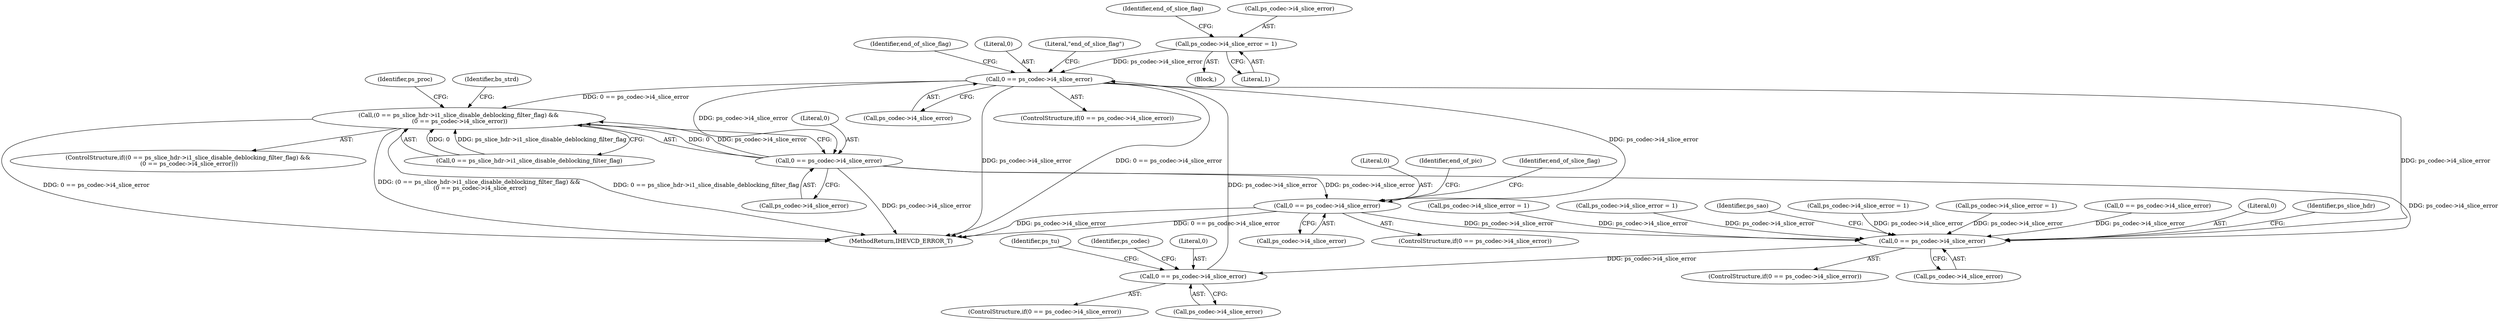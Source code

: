 digraph "0_Android_2b9fb0c2074d370a254b35e2489de2d94943578d@pointer" {
"1001934" [label="(Call,ps_codec->i4_slice_error = 1)"];
"1001952" [label="(Call,0 == ps_codec->i4_slice_error)"];
"1001667" [label="(Call,0 == ps_codec->i4_slice_error)"];
"1001779" [label="(Call,0 == ps_codec->i4_slice_error)"];
"1003454" [label="(Call,(0 == ps_slice_hdr->i1_slice_disable_deblocking_filter_flag) &&\n (0 == ps_codec->i4_slice_error))"];
"1003460" [label="(Call,0 == ps_codec->i4_slice_error)"];
"1004436" [label="(Call,0 == ps_codec->i4_slice_error)"];
"1001604" [label="(Call,ps_codec->i4_slice_error = 1)"];
"1003473" [label="(Identifier,ps_proc)"];
"1001940" [label="(Identifier,end_of_slice_flag)"];
"1001952" [label="(Call,0 == ps_codec->i4_slice_error)"];
"1001950" [label="(Identifier,ps_codec)"];
"1001938" [label="(Literal,1)"];
"1001954" [label="(Call,ps_codec->i4_slice_error)"];
"1003455" [label="(Call,0 == ps_slice_hdr->i1_slice_disable_deblocking_filter_flag)"];
"1001934" [label="(Call,ps_codec->i4_slice_error = 1)"];
"1004437" [label="(Literal,0)"];
"1001014" [label="(Call,ps_codec->i4_slice_error = 1)"];
"1004436" [label="(Call,0 == ps_codec->i4_slice_error)"];
"1004445" [label="(Identifier,end_of_pic)"];
"1001869" [label="(Block,)"];
"1001687" [label="(Identifier,ps_sao)"];
"1003460" [label="(Call,0 == ps_codec->i4_slice_error)"];
"1003453" [label="(ControlStructure,if((0 == ps_slice_hdr->i1_slice_disable_deblocking_filter_flag) &&\n (0 == ps_codec->i4_slice_error)))"];
"1001667" [label="(Call,0 == ps_codec->i4_slice_error)"];
"1001333" [label="(Call,ps_codec->i4_slice_error = 1)"];
"1001958" [label="(Identifier,end_of_slice_flag)"];
"1001666" [label="(ControlStructure,if(0 == ps_codec->i4_slice_error))"];
"1001669" [label="(Call,ps_codec->i4_slice_error)"];
"1001653" [label="(Call,ps_codec->i4_slice_error = 1)"];
"1000423" [label="(Call,0 == ps_codec->i4_slice_error)"];
"1001780" [label="(Literal,0)"];
"1001953" [label="(Literal,0)"];
"1001973" [label="(Literal,\"end_of_slice_flag\")"];
"1004442" [label="(Identifier,end_of_slice_flag)"];
"1003462" [label="(Call,ps_codec->i4_slice_error)"];
"1003846" [label="(Identifier,bs_strd)"];
"1004438" [label="(Call,ps_codec->i4_slice_error)"];
"1004845" [label="(MethodReturn,IHEVCD_ERROR_T)"];
"1001935" [label="(Call,ps_codec->i4_slice_error)"];
"1001668" [label="(Literal,0)"];
"1001676" [label="(Identifier,ps_slice_hdr)"];
"1001779" [label="(Call,0 == ps_codec->i4_slice_error)"];
"1001787" [label="(Identifier,ps_tu)"];
"1004435" [label="(ControlStructure,if(0 == ps_codec->i4_slice_error))"];
"1001778" [label="(ControlStructure,if(0 == ps_codec->i4_slice_error))"];
"1003454" [label="(Call,(0 == ps_slice_hdr->i1_slice_disable_deblocking_filter_flag) &&\n (0 == ps_codec->i4_slice_error))"];
"1001781" [label="(Call,ps_codec->i4_slice_error)"];
"1003461" [label="(Literal,0)"];
"1001951" [label="(ControlStructure,if(0 == ps_codec->i4_slice_error))"];
"1001934" -> "1001869"  [label="AST: "];
"1001934" -> "1001938"  [label="CFG: "];
"1001935" -> "1001934"  [label="AST: "];
"1001938" -> "1001934"  [label="AST: "];
"1001940" -> "1001934"  [label="CFG: "];
"1001934" -> "1001952"  [label="DDG: ps_codec->i4_slice_error"];
"1001952" -> "1001951"  [label="AST: "];
"1001952" -> "1001954"  [label="CFG: "];
"1001953" -> "1001952"  [label="AST: "];
"1001954" -> "1001952"  [label="AST: "];
"1001958" -> "1001952"  [label="CFG: "];
"1001973" -> "1001952"  [label="CFG: "];
"1001952" -> "1004845"  [label="DDG: ps_codec->i4_slice_error"];
"1001952" -> "1004845"  [label="DDG: 0 == ps_codec->i4_slice_error"];
"1001952" -> "1001667"  [label="DDG: ps_codec->i4_slice_error"];
"1001779" -> "1001952"  [label="DDG: ps_codec->i4_slice_error"];
"1001952" -> "1003454"  [label="DDG: 0 == ps_codec->i4_slice_error"];
"1001952" -> "1003460"  [label="DDG: ps_codec->i4_slice_error"];
"1001952" -> "1004436"  [label="DDG: ps_codec->i4_slice_error"];
"1001667" -> "1001666"  [label="AST: "];
"1001667" -> "1001669"  [label="CFG: "];
"1001668" -> "1001667"  [label="AST: "];
"1001669" -> "1001667"  [label="AST: "];
"1001676" -> "1001667"  [label="CFG: "];
"1001687" -> "1001667"  [label="CFG: "];
"1003460" -> "1001667"  [label="DDG: ps_codec->i4_slice_error"];
"1001604" -> "1001667"  [label="DDG: ps_codec->i4_slice_error"];
"1001653" -> "1001667"  [label="DDG: ps_codec->i4_slice_error"];
"1000423" -> "1001667"  [label="DDG: ps_codec->i4_slice_error"];
"1001333" -> "1001667"  [label="DDG: ps_codec->i4_slice_error"];
"1004436" -> "1001667"  [label="DDG: ps_codec->i4_slice_error"];
"1001014" -> "1001667"  [label="DDG: ps_codec->i4_slice_error"];
"1001667" -> "1001779"  [label="DDG: ps_codec->i4_slice_error"];
"1001779" -> "1001778"  [label="AST: "];
"1001779" -> "1001781"  [label="CFG: "];
"1001780" -> "1001779"  [label="AST: "];
"1001781" -> "1001779"  [label="AST: "];
"1001787" -> "1001779"  [label="CFG: "];
"1001950" -> "1001779"  [label="CFG: "];
"1003454" -> "1003453"  [label="AST: "];
"1003454" -> "1003455"  [label="CFG: "];
"1003454" -> "1003460"  [label="CFG: "];
"1003455" -> "1003454"  [label="AST: "];
"1003460" -> "1003454"  [label="AST: "];
"1003473" -> "1003454"  [label="CFG: "];
"1003846" -> "1003454"  [label="CFG: "];
"1003454" -> "1004845"  [label="DDG: 0 == ps_codec->i4_slice_error"];
"1003454" -> "1004845"  [label="DDG: (0 == ps_slice_hdr->i1_slice_disable_deblocking_filter_flag) &&\n (0 == ps_codec->i4_slice_error)"];
"1003454" -> "1004845"  [label="DDG: 0 == ps_slice_hdr->i1_slice_disable_deblocking_filter_flag"];
"1003455" -> "1003454"  [label="DDG: 0"];
"1003455" -> "1003454"  [label="DDG: ps_slice_hdr->i1_slice_disable_deblocking_filter_flag"];
"1003460" -> "1003454"  [label="DDG: 0"];
"1003460" -> "1003454"  [label="DDG: ps_codec->i4_slice_error"];
"1003460" -> "1003462"  [label="CFG: "];
"1003461" -> "1003460"  [label="AST: "];
"1003462" -> "1003460"  [label="AST: "];
"1003460" -> "1004845"  [label="DDG: ps_codec->i4_slice_error"];
"1003460" -> "1004436"  [label="DDG: ps_codec->i4_slice_error"];
"1004436" -> "1004435"  [label="AST: "];
"1004436" -> "1004438"  [label="CFG: "];
"1004437" -> "1004436"  [label="AST: "];
"1004438" -> "1004436"  [label="AST: "];
"1004442" -> "1004436"  [label="CFG: "];
"1004445" -> "1004436"  [label="CFG: "];
"1004436" -> "1004845"  [label="DDG: ps_codec->i4_slice_error"];
"1004436" -> "1004845"  [label="DDG: 0 == ps_codec->i4_slice_error"];
}
